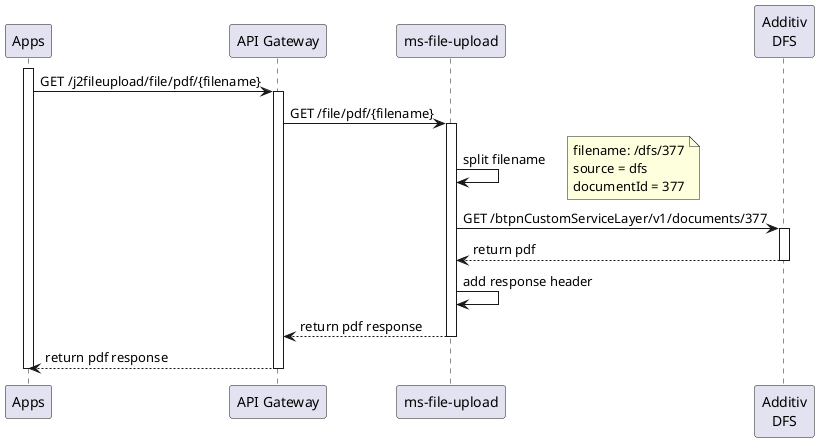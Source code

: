 @startuml download pdf
participant "Apps" as app
participant "API Gateway" as apigw
participant "ms-file-upload" as ms
participant "Additiv\nDFS" as dfs

activate app
app -> apigw: GET /j2fileupload/file/pdf/{filename}
activate apigw
apigw -> ms: GET /file/pdf/{filename}
activate ms
ms -> ms: split filename
note right
filename: /dfs/377
source = dfs
documentId = 377
end note
ms -> dfs: GET /btpnCustomServiceLayer/v1/documents/377
activate dfs
dfs --> ms: return pdf
deactivate dfs
ms -> ms: add response header
ms --> apigw: return pdf response
deactivate ms
apigw --> app: return pdf response
deactivate apigw
deactivate app
@enduml